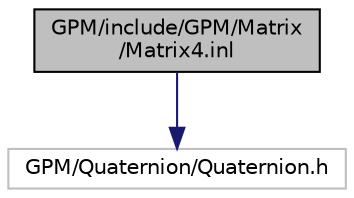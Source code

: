 digraph "GPM/include/GPM/Matrix/Matrix4.inl"
{
 // INTERACTIVE_SVG=YES
 // LATEX_PDF_SIZE
  edge [fontname="Helvetica",fontsize="10",labelfontname="Helvetica",labelfontsize="10"];
  node [fontname="Helvetica",fontsize="10",shape=record];
  Node0 [label="GPM/include/GPM/Matrix\l/Matrix4.inl",height=0.2,width=0.4,color="black", fillcolor="grey75", style="filled", fontcolor="black",tooltip=" "];
  Node0 -> Node1 [color="midnightblue",fontsize="10",style="solid",fontname="Helvetica"];
  Node1 [label="GPM/Quaternion/Quaternion.h",height=0.2,width=0.4,color="grey75", fillcolor="white", style="filled",tooltip=" "];
}
